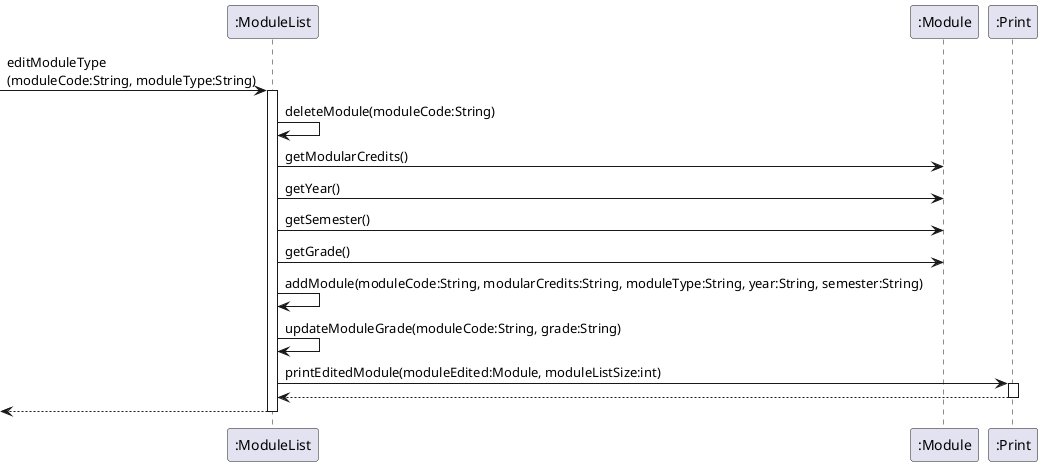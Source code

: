 @startuml
participant ":ModuleList" as ML
participant ":Module" as Mod
participant ":Print" as Print

[->ML : editModuleType\n(moduleCode:String, moduleType:String)
 activate ML
        ML -> ML: deleteModule(moduleCode:String)
        ML -> Mod: getModularCredits()
        ML -> Mod: getYear()
        ML -> Mod: getSemester()
        ML -> Mod: getGrade()

        ML -> ML: addModule(moduleCode:String, modularCredits:String, moduleType:String, year:String, semester:String)
        ML -> ML: updateModuleGrade(moduleCode:String, grade:String)
        ML -> Print : printEditedModule(moduleEdited:Module, moduleListSize:int)
        activate Print
        Print --> ML
        deactivate Print
ML-->[
deactivate ML
@enduml
